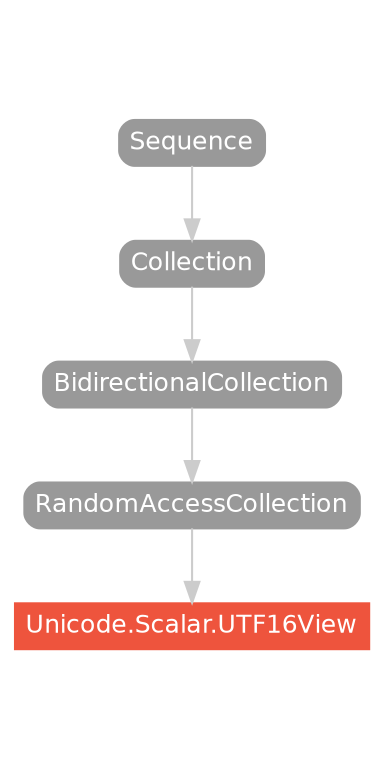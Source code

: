 strict digraph "Unicode.Scalar.UTF16View - Type Hierarchy - SwiftDoc.org" {
    pad="0.1,0.8"
    node [shape=box, style="filled,rounded", color="#999999", fillcolor="#999999", fontcolor=white, fontname=Helvetica, fontnames="Helvetica,sansserif", fontsize=12, margin="0.07,0.05", height="0.3"]
    edge [color="#cccccc"]
    "BidirectionalCollection" [URL="/protocol/BidirectionalCollection/hierarchy/"]
    "Collection" [URL="/protocol/Collection/hierarchy/"]
    "RandomAccessCollection" [URL="/protocol/RandomAccessCollection/hierarchy/"]
    "Sequence" [URL="/protocol/Sequence/hierarchy/"]
    "Unicode.Scalar.UTF16View" [URL="/type/Unicode.Scalar.UTF16View/", style="filled", fillcolor="#ee543d", color="#ee543d"]    "RandomAccessCollection" -> "Unicode.Scalar.UTF16View"
    "BidirectionalCollection" -> "RandomAccessCollection"
    "Collection" -> "BidirectionalCollection"
    "Sequence" -> "Collection"
    subgraph Types {
        rank = max; "Unicode.Scalar.UTF16View";
    }
}